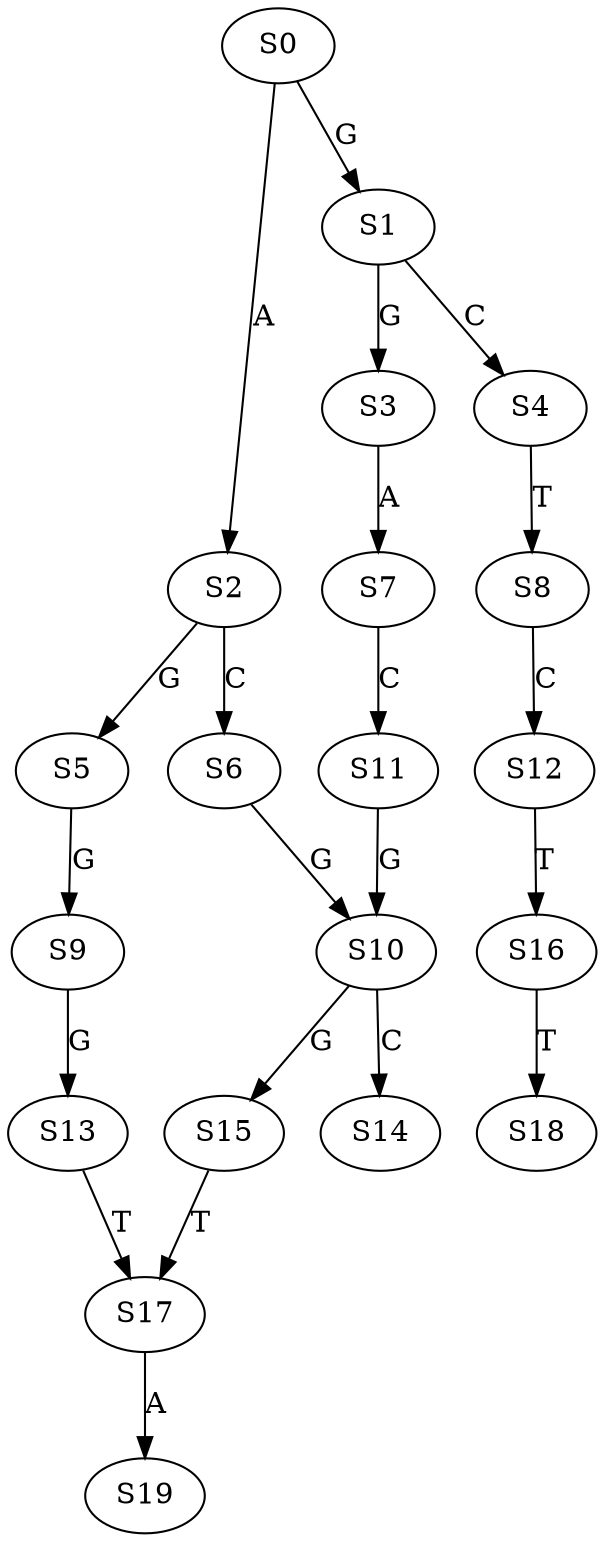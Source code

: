 strict digraph  {
	S0 -> S1 [ label = G ];
	S0 -> S2 [ label = A ];
	S1 -> S3 [ label = G ];
	S1 -> S4 [ label = C ];
	S2 -> S5 [ label = G ];
	S2 -> S6 [ label = C ];
	S3 -> S7 [ label = A ];
	S4 -> S8 [ label = T ];
	S5 -> S9 [ label = G ];
	S6 -> S10 [ label = G ];
	S7 -> S11 [ label = C ];
	S8 -> S12 [ label = C ];
	S9 -> S13 [ label = G ];
	S10 -> S14 [ label = C ];
	S10 -> S15 [ label = G ];
	S11 -> S10 [ label = G ];
	S12 -> S16 [ label = T ];
	S13 -> S17 [ label = T ];
	S15 -> S17 [ label = T ];
	S16 -> S18 [ label = T ];
	S17 -> S19 [ label = A ];
}
